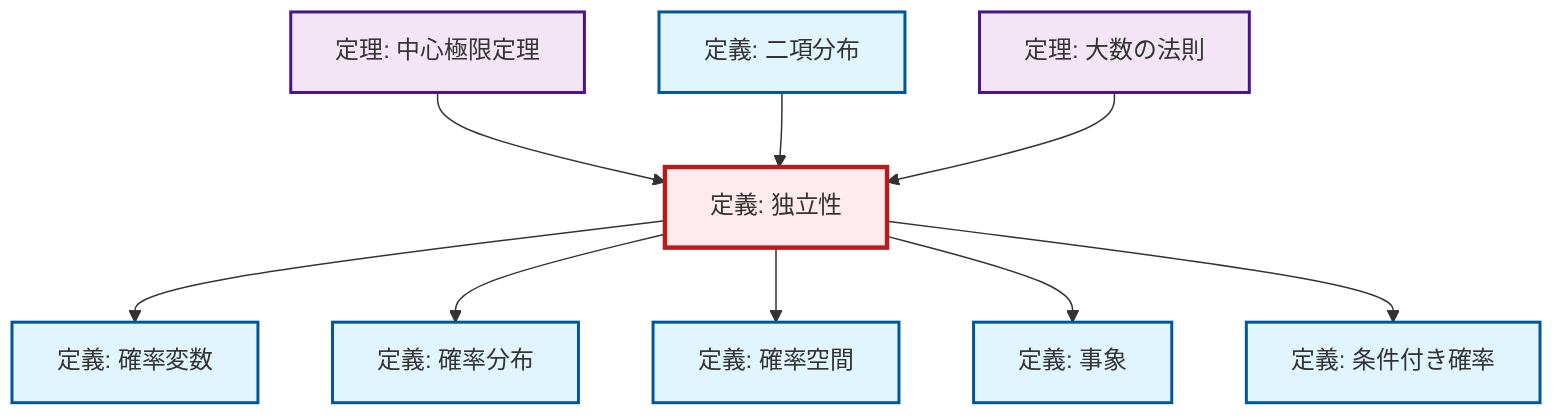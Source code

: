 graph TD
    classDef definition fill:#e1f5fe,stroke:#01579b,stroke-width:2px
    classDef theorem fill:#f3e5f5,stroke:#4a148c,stroke-width:2px
    classDef axiom fill:#fff3e0,stroke:#e65100,stroke-width:2px
    classDef example fill:#e8f5e9,stroke:#1b5e20,stroke-width:2px
    classDef current fill:#ffebee,stroke:#b71c1c,stroke-width:3px
    def-probability-space["定義: 確率空間"]:::definition
    def-random-variable["定義: 確率変数"]:::definition
    thm-law-of-large-numbers["定理: 大数の法則"]:::theorem
    def-event["定義: 事象"]:::definition
    thm-central-limit["定理: 中心極限定理"]:::theorem
    def-independence["定義: 独立性"]:::definition
    def-conditional-probability["定義: 条件付き確率"]:::definition
    def-binomial-distribution["定義: 二項分布"]:::definition
    def-probability-distribution["定義: 確率分布"]:::definition
    def-independence --> def-random-variable
    def-independence --> def-probability-distribution
    thm-central-limit --> def-independence
    def-independence --> def-probability-space
    def-independence --> def-event
    def-binomial-distribution --> def-independence
    thm-law-of-large-numbers --> def-independence
    def-independence --> def-conditional-probability
    class def-independence current
